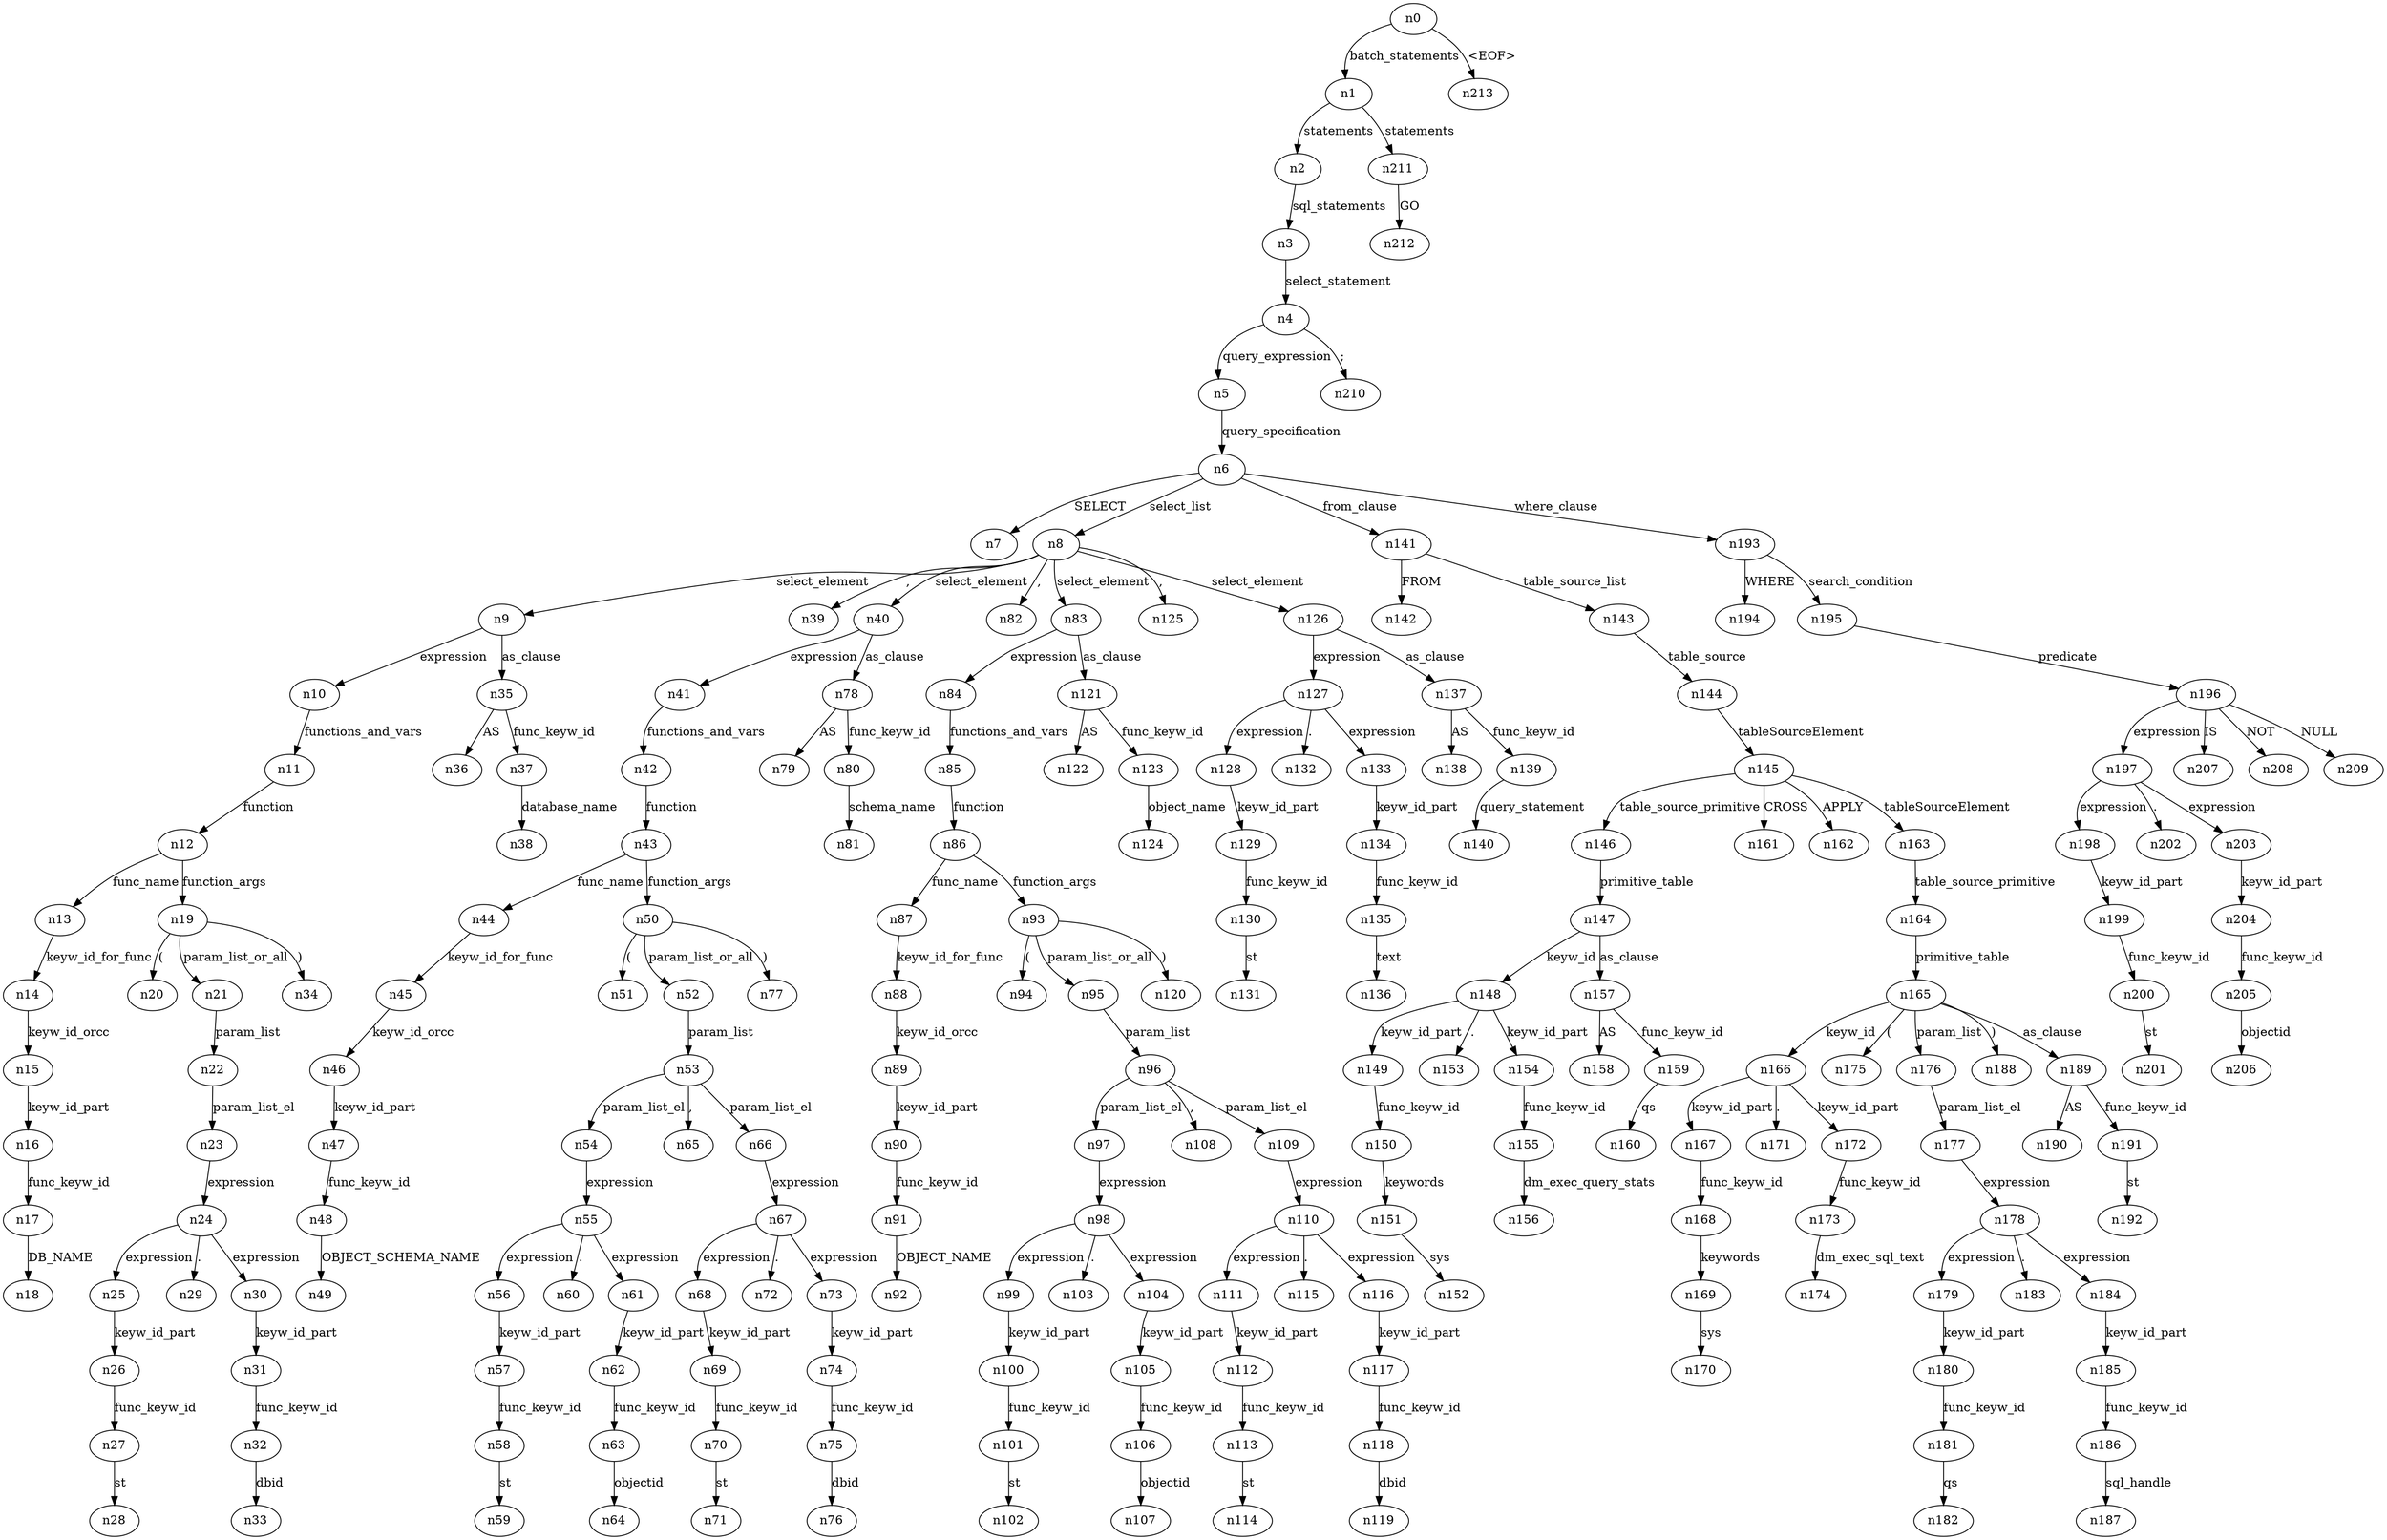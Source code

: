 digraph ParseTree {
  n0 -> n1 [label="batch_statements"];
  n1 -> n2 [label="statements"];
  n2 -> n3 [label="sql_statements"];
  n3 -> n4 [label="select_statement"];
  n4 -> n5 [label="query_expression"];
  n5 -> n6 [label="query_specification"];
  n6 -> n7 [label="SELECT"];
  n6 -> n8 [label="select_list"];
  n8 -> n9 [label="select_element"];
  n9 -> n10 [label="expression"];
  n10 -> n11 [label="functions_and_vars"];
  n11 -> n12 [label="function"];
  n12 -> n13 [label="func_name"];
  n13 -> n14 [label="keyw_id_for_func"];
  n14 -> n15 [label="keyw_id_orcc"];
  n15 -> n16 [label="keyw_id_part"];
  n16 -> n17 [label="func_keyw_id"];
  n17 -> n18 [label="DB_NAME"];
  n12 -> n19 [label="function_args"];
  n19 -> n20 [label="("];
  n19 -> n21 [label="param_list_or_all"];
  n21 -> n22 [label="param_list"];
  n22 -> n23 [label="param_list_el"];
  n23 -> n24 [label="expression"];
  n24 -> n25 [label="expression"];
  n25 -> n26 [label="keyw_id_part"];
  n26 -> n27 [label="func_keyw_id"];
  n27 -> n28 [label="st"];
  n24 -> n29 [label="."];
  n24 -> n30 [label="expression"];
  n30 -> n31 [label="keyw_id_part"];
  n31 -> n32 [label="func_keyw_id"];
  n32 -> n33 [label="dbid"];
  n19 -> n34 [label=")"];
  n9 -> n35 [label="as_clause"];
  n35 -> n36 [label="AS"];
  n35 -> n37 [label="func_keyw_id"];
  n37 -> n38 [label="database_name"];
  n8 -> n39 [label=","];
  n8 -> n40 [label="select_element"];
  n40 -> n41 [label="expression"];
  n41 -> n42 [label="functions_and_vars"];
  n42 -> n43 [label="function"];
  n43 -> n44 [label="func_name"];
  n44 -> n45 [label="keyw_id_for_func"];
  n45 -> n46 [label="keyw_id_orcc"];
  n46 -> n47 [label="keyw_id_part"];
  n47 -> n48 [label="func_keyw_id"];
  n48 -> n49 [label="OBJECT_SCHEMA_NAME"];
  n43 -> n50 [label="function_args"];
  n50 -> n51 [label="("];
  n50 -> n52 [label="param_list_or_all"];
  n52 -> n53 [label="param_list"];
  n53 -> n54 [label="param_list_el"];
  n54 -> n55 [label="expression"];
  n55 -> n56 [label="expression"];
  n56 -> n57 [label="keyw_id_part"];
  n57 -> n58 [label="func_keyw_id"];
  n58 -> n59 [label="st"];
  n55 -> n60 [label="."];
  n55 -> n61 [label="expression"];
  n61 -> n62 [label="keyw_id_part"];
  n62 -> n63 [label="func_keyw_id"];
  n63 -> n64 [label="objectid"];
  n53 -> n65 [label=","];
  n53 -> n66 [label="param_list_el"];
  n66 -> n67 [label="expression"];
  n67 -> n68 [label="expression"];
  n68 -> n69 [label="keyw_id_part"];
  n69 -> n70 [label="func_keyw_id"];
  n70 -> n71 [label="st"];
  n67 -> n72 [label="."];
  n67 -> n73 [label="expression"];
  n73 -> n74 [label="keyw_id_part"];
  n74 -> n75 [label="func_keyw_id"];
  n75 -> n76 [label="dbid"];
  n50 -> n77 [label=")"];
  n40 -> n78 [label="as_clause"];
  n78 -> n79 [label="AS"];
  n78 -> n80 [label="func_keyw_id"];
  n80 -> n81 [label="schema_name"];
  n8 -> n82 [label=","];
  n8 -> n83 [label="select_element"];
  n83 -> n84 [label="expression"];
  n84 -> n85 [label="functions_and_vars"];
  n85 -> n86 [label="function"];
  n86 -> n87 [label="func_name"];
  n87 -> n88 [label="keyw_id_for_func"];
  n88 -> n89 [label="keyw_id_orcc"];
  n89 -> n90 [label="keyw_id_part"];
  n90 -> n91 [label="func_keyw_id"];
  n91 -> n92 [label="OBJECT_NAME"];
  n86 -> n93 [label="function_args"];
  n93 -> n94 [label="("];
  n93 -> n95 [label="param_list_or_all"];
  n95 -> n96 [label="param_list"];
  n96 -> n97 [label="param_list_el"];
  n97 -> n98 [label="expression"];
  n98 -> n99 [label="expression"];
  n99 -> n100 [label="keyw_id_part"];
  n100 -> n101 [label="func_keyw_id"];
  n101 -> n102 [label="st"];
  n98 -> n103 [label="."];
  n98 -> n104 [label="expression"];
  n104 -> n105 [label="keyw_id_part"];
  n105 -> n106 [label="func_keyw_id"];
  n106 -> n107 [label="objectid"];
  n96 -> n108 [label=","];
  n96 -> n109 [label="param_list_el"];
  n109 -> n110 [label="expression"];
  n110 -> n111 [label="expression"];
  n111 -> n112 [label="keyw_id_part"];
  n112 -> n113 [label="func_keyw_id"];
  n113 -> n114 [label="st"];
  n110 -> n115 [label="."];
  n110 -> n116 [label="expression"];
  n116 -> n117 [label="keyw_id_part"];
  n117 -> n118 [label="func_keyw_id"];
  n118 -> n119 [label="dbid"];
  n93 -> n120 [label=")"];
  n83 -> n121 [label="as_clause"];
  n121 -> n122 [label="AS"];
  n121 -> n123 [label="func_keyw_id"];
  n123 -> n124 [label="object_name"];
  n8 -> n125 [label=","];
  n8 -> n126 [label="select_element"];
  n126 -> n127 [label="expression"];
  n127 -> n128 [label="expression"];
  n128 -> n129 [label="keyw_id_part"];
  n129 -> n130 [label="func_keyw_id"];
  n130 -> n131 [label="st"];
  n127 -> n132 [label="."];
  n127 -> n133 [label="expression"];
  n133 -> n134 [label="keyw_id_part"];
  n134 -> n135 [label="func_keyw_id"];
  n135 -> n136 [label="text"];
  n126 -> n137 [label="as_clause"];
  n137 -> n138 [label="AS"];
  n137 -> n139 [label="func_keyw_id"];
  n139 -> n140 [label="query_statement"];
  n6 -> n141 [label="from_clause"];
  n141 -> n142 [label="FROM"];
  n141 -> n143 [label="table_source_list"];
  n143 -> n144 [label="table_source"];
  n144 -> n145 [label="tableSourceElement"];
  n145 -> n146 [label="table_source_primitive"];
  n146 -> n147 [label="primitive_table"];
  n147 -> n148 [label="keyw_id"];
  n148 -> n149 [label="keyw_id_part"];
  n149 -> n150 [label="func_keyw_id"];
  n150 -> n151 [label="keywords"];
  n151 -> n152 [label="sys"];
  n148 -> n153 [label="."];
  n148 -> n154 [label="keyw_id_part"];
  n154 -> n155 [label="func_keyw_id"];
  n155 -> n156 [label="dm_exec_query_stats"];
  n147 -> n157 [label="as_clause"];
  n157 -> n158 [label="AS"];
  n157 -> n159 [label="func_keyw_id"];
  n159 -> n160 [label="qs"];
  n145 -> n161 [label="CROSS"];
  n145 -> n162 [label="APPLY"];
  n145 -> n163 [label="tableSourceElement"];
  n163 -> n164 [label="table_source_primitive"];
  n164 -> n165 [label="primitive_table"];
  n165 -> n166 [label="keyw_id"];
  n166 -> n167 [label="keyw_id_part"];
  n167 -> n168 [label="func_keyw_id"];
  n168 -> n169 [label="keywords"];
  n169 -> n170 [label="sys"];
  n166 -> n171 [label="."];
  n166 -> n172 [label="keyw_id_part"];
  n172 -> n173 [label="func_keyw_id"];
  n173 -> n174 [label="dm_exec_sql_text"];
  n165 -> n175 [label="("];
  n165 -> n176 [label="param_list"];
  n176 -> n177 [label="param_list_el"];
  n177 -> n178 [label="expression"];
  n178 -> n179 [label="expression"];
  n179 -> n180 [label="keyw_id_part"];
  n180 -> n181 [label="func_keyw_id"];
  n181 -> n182 [label="qs"];
  n178 -> n183 [label="."];
  n178 -> n184 [label="expression"];
  n184 -> n185 [label="keyw_id_part"];
  n185 -> n186 [label="func_keyw_id"];
  n186 -> n187 [label="sql_handle"];
  n165 -> n188 [label=")"];
  n165 -> n189 [label="as_clause"];
  n189 -> n190 [label="AS"];
  n189 -> n191 [label="func_keyw_id"];
  n191 -> n192 [label="st"];
  n6 -> n193 [label="where_clause"];
  n193 -> n194 [label="WHERE"];
  n193 -> n195 [label="search_condition"];
  n195 -> n196 [label="predicate"];
  n196 -> n197 [label="expression"];
  n197 -> n198 [label="expression"];
  n198 -> n199 [label="keyw_id_part"];
  n199 -> n200 [label="func_keyw_id"];
  n200 -> n201 [label="st"];
  n197 -> n202 [label="."];
  n197 -> n203 [label="expression"];
  n203 -> n204 [label="keyw_id_part"];
  n204 -> n205 [label="func_keyw_id"];
  n205 -> n206 [label="objectid"];
  n196 -> n207 [label="IS"];
  n196 -> n208 [label="NOT"];
  n196 -> n209 [label="NULL"];
  n4 -> n210 [label=";"];
  n1 -> n211 [label="statements"];
  n211 -> n212 [label="GO"];
  n0 -> n213 [label="<EOF>"];
}